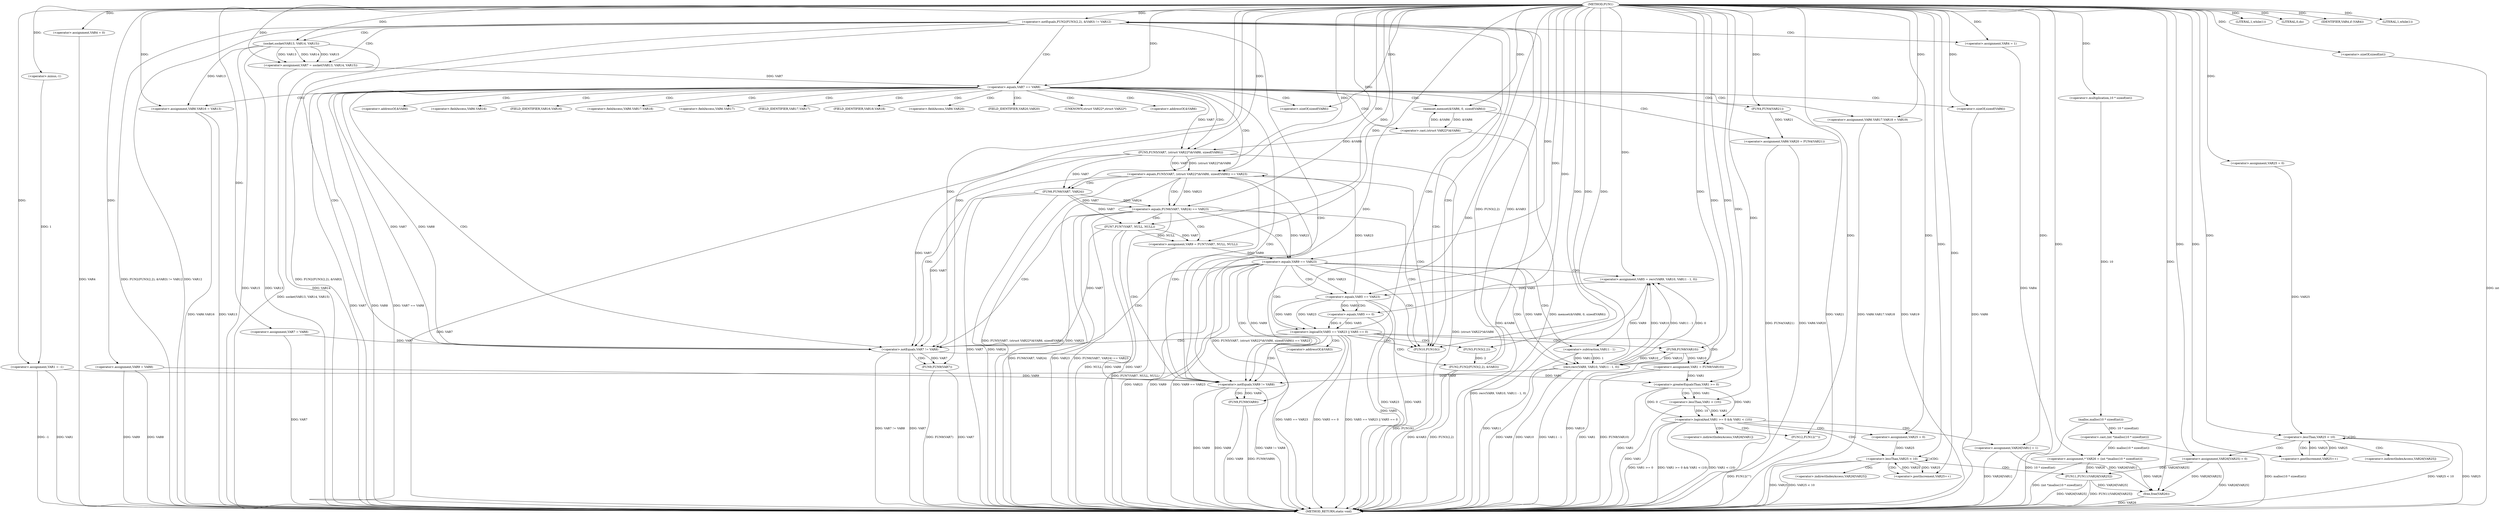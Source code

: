 digraph FUN1 {  
"1000100" [label = "(METHOD,FUN1)" ]
"1000320" [label = "(METHOD_RETURN,static void)" ]
"1000103" [label = "(<operator>.assignment,VAR1 = -1)" ]
"1000105" [label = "(<operator>.minus,-1)" ]
"1000108" [label = "(LITERAL,1,while(1))" ]
"1000113" [label = "(<operator>.assignment,VAR4 = 0)" ]
"1000119" [label = "(<operator>.assignment,VAR7 = VAR8)" ]
"1000123" [label = "(<operator>.assignment,VAR9 = VAR8)" ]
"1000130" [label = "(<operator>.notEquals,FUN2(FUN3(2,2), &VAR3) != VAR12)" ]
"1000131" [label = "(FUN2,FUN2(FUN3(2,2), &VAR3))" ]
"1000132" [label = "(FUN3,FUN3(2,2))" ]
"1000140" [label = "(<operator>.assignment,VAR4 = 1)" ]
"1000143" [label = "(<operator>.assignment,VAR7 = socket(VAR13, VAR14, VAR15))" ]
"1000145" [label = "(socket,socket(VAR13, VAR14, VAR15))" ]
"1000150" [label = "(<operator>.equals,VAR7 == VAR8)" ]
"1000155" [label = "(memset,memset(&VAR6, 0, sizeof(VAR6)))" ]
"1000159" [label = "(<operator>.sizeOf,sizeof(VAR6))" ]
"1000161" [label = "(<operator>.assignment,VAR6.VAR16 = VAR13)" ]
"1000166" [label = "(<operator>.assignment,VAR6.VAR17.VAR18 = VAR19)" ]
"1000173" [label = "(<operator>.assignment,VAR6.VAR20 = FUN4(VAR21))" ]
"1000177" [label = "(FUN4,FUN4(VAR21))" ]
"1000180" [label = "(<operator>.equals,FUN5(VAR7, (struct VAR22*)&VAR6, sizeof(VAR6)) == VAR23)" ]
"1000181" [label = "(FUN5,FUN5(VAR7, (struct VAR22*)&VAR6, sizeof(VAR6)))" ]
"1000183" [label = "(<operator>.cast,(struct VAR22*)&VAR6)" ]
"1000187" [label = "(<operator>.sizeOf,sizeof(VAR6))" ]
"1000193" [label = "(<operator>.equals,FUN6(VAR7, VAR24) == VAR23)" ]
"1000194" [label = "(FUN6,FUN6(VAR7, VAR24))" ]
"1000200" [label = "(<operator>.assignment,VAR9 = FUN7(VAR7, NULL, NULL))" ]
"1000202" [label = "(FUN7,FUN7(VAR7, NULL, NULL))" ]
"1000207" [label = "(<operator>.equals,VAR9 == VAR23)" ]
"1000212" [label = "(<operator>.assignment,VAR5 = recv(VAR9, VAR10, VAR11 - 1, 0))" ]
"1000214" [label = "(recv,recv(VAR9, VAR10, VAR11 - 1, 0))" ]
"1000217" [label = "(<operator>.subtraction,VAR11 - 1)" ]
"1000222" [label = "(<operator>.logicalOr,VAR5 == VAR23 || VAR5 == 0)" ]
"1000223" [label = "(<operator>.equals,VAR5 == VAR23)" ]
"1000226" [label = "(<operator>.equals,VAR5 == 0)" ]
"1000231" [label = "(<operator>.assignment,VAR1 = FUN8(VAR10))" ]
"1000233" [label = "(FUN8,FUN8(VAR10))" ]
"1000235" [label = "(LITERAL,0,do)" ]
"1000237" [label = "(<operator>.notEquals,VAR7 != VAR8)" ]
"1000241" [label = "(FUN9,FUN9(VAR7))" ]
"1000244" [label = "(<operator>.notEquals,VAR9 != VAR8)" ]
"1000248" [label = "(FUN9,FUN9(VAR9))" ]
"1000251" [label = "(IDENTIFIER,VAR4,if (VAR4))" ]
"1000253" [label = "(FUN10,FUN10())" ]
"1000256" [label = "(LITERAL,1,while(1))" ]
"1000261" [label = "(<operator>.assignment,* VAR26 = (int *)malloc(10 * sizeof(int)))" ]
"1000263" [label = "(<operator>.cast,(int *)malloc(10 * sizeof(int)))" ]
"1000265" [label = "(malloc,malloc(10 * sizeof(int)))" ]
"1000266" [label = "(<operator>.multiplication,10 * sizeof(int))" ]
"1000268" [label = "(<operator>.sizeOf,sizeof(int))" ]
"1000271" [label = "(<operator>.assignment,VAR25 = 0)" ]
"1000274" [label = "(<operator>.lessThan,VAR25 < 10)" ]
"1000277" [label = "(<operator>.postIncrement,VAR25++)" ]
"1000280" [label = "(<operator>.assignment,VAR26[VAR25] = 0)" ]
"1000286" [label = "(<operator>.logicalAnd,VAR1 >= 0 && VAR1 < (10))" ]
"1000287" [label = "(<operator>.greaterEqualsThan,VAR1 >= 0)" ]
"1000290" [label = "(<operator>.lessThan,VAR1 < (10))" ]
"1000294" [label = "(<operator>.assignment,VAR26[VAR1] = 1)" ]
"1000300" [label = "(<operator>.assignment,VAR25 = 0)" ]
"1000303" [label = "(<operator>.lessThan,VAR25 < 10)" ]
"1000306" [label = "(<operator>.postIncrement,VAR25++)" ]
"1000309" [label = "(FUN11,FUN11(VAR26[VAR25]))" ]
"1000315" [label = "(FUN12,FUN12(\"\"))" ]
"1000317" [label = "(free,free(VAR26))" ]
"1000135" [label = "(<operator>.addressOf,&VAR3)" ]
"1000156" [label = "(<operator>.addressOf,&VAR6)" ]
"1000162" [label = "(<operator>.fieldAccess,VAR6.VAR16)" ]
"1000164" [label = "(FIELD_IDENTIFIER,VAR16,VAR16)" ]
"1000167" [label = "(<operator>.fieldAccess,VAR6.VAR17.VAR18)" ]
"1000168" [label = "(<operator>.fieldAccess,VAR6.VAR17)" ]
"1000170" [label = "(FIELD_IDENTIFIER,VAR17,VAR17)" ]
"1000171" [label = "(FIELD_IDENTIFIER,VAR18,VAR18)" ]
"1000174" [label = "(<operator>.fieldAccess,VAR6.VAR20)" ]
"1000176" [label = "(FIELD_IDENTIFIER,VAR20,VAR20)" ]
"1000184" [label = "(UNKNOWN,struct VAR22*,struct VAR22*)" ]
"1000185" [label = "(<operator>.addressOf,&VAR6)" ]
"1000281" [label = "(<operator>.indirectIndexAccess,VAR26[VAR25])" ]
"1000295" [label = "(<operator>.indirectIndexAccess,VAR26[VAR1])" ]
"1000310" [label = "(<operator>.indirectIndexAccess,VAR26[VAR25])" ]
  "1000183" -> "1000320"  [ label = "DDG: &VAR6"] 
  "1000180" -> "1000320"  [ label = "DDG: FUN5(VAR7, (struct VAR22*)&VAR6, sizeof(VAR6))"] 
  "1000181" -> "1000320"  [ label = "DDG: VAR7"] 
  "1000248" -> "1000320"  [ label = "DDG: FUN9(VAR9)"] 
  "1000309" -> "1000320"  [ label = "DDG: VAR26[VAR25]"] 
  "1000187" -> "1000320"  [ label = "DDG: VAR6"] 
  "1000177" -> "1000320"  [ label = "DDG: VAR21"] 
  "1000130" -> "1000320"  [ label = "DDG: FUN2(FUN3(2,2), &VAR3) != VAR12"] 
  "1000286" -> "1000320"  [ label = "DDG: VAR1 >= 0 && VAR1 < (10)"] 
  "1000309" -> "1000320"  [ label = "DDG: FUN11(VAR26[VAR25])"] 
  "1000290" -> "1000320"  [ label = "DDG: VAR1"] 
  "1000166" -> "1000320"  [ label = "DDG: VAR19"] 
  "1000223" -> "1000320"  [ label = "DDG: VAR23"] 
  "1000123" -> "1000320"  [ label = "DDG: VAR8"] 
  "1000193" -> "1000320"  [ label = "DDG: FUN6(VAR7, VAR24)"] 
  "1000226" -> "1000320"  [ label = "DDG: VAR5"] 
  "1000222" -> "1000320"  [ label = "DDG: VAR5 == VAR23"] 
  "1000237" -> "1000320"  [ label = "DDG: VAR7 != VAR8"] 
  "1000207" -> "1000320"  [ label = "DDG: VAR23"] 
  "1000315" -> "1000320"  [ label = "DDG: FUN12(\"\")"] 
  "1000150" -> "1000320"  [ label = "DDG: VAR7"] 
  "1000274" -> "1000320"  [ label = "DDG: VAR25"] 
  "1000231" -> "1000320"  [ label = "DDG: FUN8(VAR10)"] 
  "1000253" -> "1000320"  [ label = "DDG: FUN10()"] 
  "1000286" -> "1000320"  [ label = "DDG: VAR1 < (10)"] 
  "1000303" -> "1000320"  [ label = "DDG: VAR25"] 
  "1000317" -> "1000320"  [ label = "DDG: VAR26"] 
  "1000214" -> "1000320"  [ label = "DDG: VAR10"] 
  "1000286" -> "1000320"  [ label = "DDG: VAR1 >= 0"] 
  "1000103" -> "1000320"  [ label = "DDG: VAR1"] 
  "1000303" -> "1000320"  [ label = "DDG: VAR25 < 10"] 
  "1000103" -> "1000320"  [ label = "DDG: -1"] 
  "1000222" -> "1000320"  [ label = "DDG: VAR5 == 0"] 
  "1000214" -> "1000320"  [ label = "DDG: VAR11 - 1"] 
  "1000212" -> "1000320"  [ label = "DDG: recv(VAR9, VAR10, VAR11 - 1, 0)"] 
  "1000180" -> "1000320"  [ label = "DDG: VAR23"] 
  "1000237" -> "1000320"  [ label = "DDG: VAR7"] 
  "1000113" -> "1000320"  [ label = "DDG: VAR4"] 
  "1000131" -> "1000320"  [ label = "DDG: FUN3(2,2)"] 
  "1000140" -> "1000320"  [ label = "DDG: VAR4"] 
  "1000194" -> "1000320"  [ label = "DDG: VAR7"] 
  "1000150" -> "1000320"  [ label = "DDG: VAR8"] 
  "1000263" -> "1000320"  [ label = "DDG: malloc(10 * sizeof(int))"] 
  "1000268" -> "1000320"  [ label = "DDG: int"] 
  "1000155" -> "1000320"  [ label = "DDG: memset(&VAR6, 0, sizeof(VAR6))"] 
  "1000166" -> "1000320"  [ label = "DDG: VAR6.VAR17.VAR18"] 
  "1000274" -> "1000320"  [ label = "DDG: VAR25 < 10"] 
  "1000261" -> "1000320"  [ label = "DDG: (int *)malloc(10 * sizeof(int))"] 
  "1000180" -> "1000320"  [ label = "DDG: FUN5(VAR7, (struct VAR22*)&VAR6, sizeof(VAR6)) == VAR23"] 
  "1000217" -> "1000320"  [ label = "DDG: VAR11"] 
  "1000202" -> "1000320"  [ label = "DDG: VAR7"] 
  "1000222" -> "1000320"  [ label = "DDG: VAR5 == VAR23 || VAR5 == 0"] 
  "1000207" -> "1000320"  [ label = "DDG: VAR9"] 
  "1000145" -> "1000320"  [ label = "DDG: VAR15"] 
  "1000207" -> "1000320"  [ label = "DDG: VAR9 == VAR23"] 
  "1000265" -> "1000320"  [ label = "DDG: 10 * sizeof(int)"] 
  "1000294" -> "1000320"  [ label = "DDG: VAR26[VAR1]"] 
  "1000193" -> "1000320"  [ label = "DDG: VAR23"] 
  "1000231" -> "1000320"  [ label = "DDG: VAR1"] 
  "1000131" -> "1000320"  [ label = "DDG: &VAR3"] 
  "1000193" -> "1000320"  [ label = "DDG: FUN6(VAR7, VAR24) == VAR23"] 
  "1000280" -> "1000320"  [ label = "DDG: VAR26[VAR25]"] 
  "1000119" -> "1000320"  [ label = "DDG: VAR7"] 
  "1000233" -> "1000320"  [ label = "DDG: VAR10"] 
  "1000241" -> "1000320"  [ label = "DDG: VAR7"] 
  "1000143" -> "1000320"  [ label = "DDG: socket(VAR13, VAR14, VAR15)"] 
  "1000287" -> "1000320"  [ label = "DDG: VAR1"] 
  "1000214" -> "1000320"  [ label = "DDG: VAR9"] 
  "1000173" -> "1000320"  [ label = "DDG: FUN4(VAR21)"] 
  "1000244" -> "1000320"  [ label = "DDG: VAR9 != VAR8"] 
  "1000150" -> "1000320"  [ label = "DDG: VAR7 == VAR8"] 
  "1000202" -> "1000320"  [ label = "DDG: NULL"] 
  "1000244" -> "1000320"  [ label = "DDG: VAR9"] 
  "1000194" -> "1000320"  [ label = "DDG: VAR24"] 
  "1000161" -> "1000320"  [ label = "DDG: VAR6.VAR16"] 
  "1000244" -> "1000320"  [ label = "DDG: VAR8"] 
  "1000145" -> "1000320"  [ label = "DDG: VAR13"] 
  "1000241" -> "1000320"  [ label = "DDG: FUN9(VAR7)"] 
  "1000145" -> "1000320"  [ label = "DDG: VAR14"] 
  "1000181" -> "1000320"  [ label = "DDG: (struct VAR22*)&VAR6"] 
  "1000173" -> "1000320"  [ label = "DDG: VAR6.VAR20"] 
  "1000130" -> "1000320"  [ label = "DDG: VAR12"] 
  "1000248" -> "1000320"  [ label = "DDG: VAR9"] 
  "1000223" -> "1000320"  [ label = "DDG: VAR5"] 
  "1000123" -> "1000320"  [ label = "DDG: VAR9"] 
  "1000161" -> "1000320"  [ label = "DDG: VAR13"] 
  "1000130" -> "1000320"  [ label = "DDG: FUN2(FUN3(2,2), &VAR3)"] 
  "1000200" -> "1000320"  [ label = "DDG: FUN7(VAR7, NULL, NULL)"] 
  "1000105" -> "1000103"  [ label = "DDG: 1"] 
  "1000100" -> "1000103"  [ label = "DDG: "] 
  "1000100" -> "1000105"  [ label = "DDG: "] 
  "1000100" -> "1000108"  [ label = "DDG: "] 
  "1000100" -> "1000113"  [ label = "DDG: "] 
  "1000100" -> "1000119"  [ label = "DDG: "] 
  "1000100" -> "1000123"  [ label = "DDG: "] 
  "1000131" -> "1000130"  [ label = "DDG: FUN3(2,2)"] 
  "1000131" -> "1000130"  [ label = "DDG: &VAR3"] 
  "1000132" -> "1000131"  [ label = "DDG: 2"] 
  "1000100" -> "1000132"  [ label = "DDG: "] 
  "1000100" -> "1000130"  [ label = "DDG: "] 
  "1000100" -> "1000140"  [ label = "DDG: "] 
  "1000145" -> "1000143"  [ label = "DDG: VAR13"] 
  "1000145" -> "1000143"  [ label = "DDG: VAR14"] 
  "1000145" -> "1000143"  [ label = "DDG: VAR15"] 
  "1000100" -> "1000143"  [ label = "DDG: "] 
  "1000100" -> "1000145"  [ label = "DDG: "] 
  "1000143" -> "1000150"  [ label = "DDG: VAR7"] 
  "1000100" -> "1000150"  [ label = "DDG: "] 
  "1000183" -> "1000155"  [ label = "DDG: &VAR6"] 
  "1000100" -> "1000155"  [ label = "DDG: "] 
  "1000100" -> "1000159"  [ label = "DDG: "] 
  "1000145" -> "1000161"  [ label = "DDG: VAR13"] 
  "1000100" -> "1000161"  [ label = "DDG: "] 
  "1000100" -> "1000166"  [ label = "DDG: "] 
  "1000177" -> "1000173"  [ label = "DDG: VAR21"] 
  "1000100" -> "1000177"  [ label = "DDG: "] 
  "1000181" -> "1000180"  [ label = "DDG: VAR7"] 
  "1000181" -> "1000180"  [ label = "DDG: (struct VAR22*)&VAR6"] 
  "1000150" -> "1000181"  [ label = "DDG: VAR7"] 
  "1000100" -> "1000181"  [ label = "DDG: "] 
  "1000183" -> "1000181"  [ label = "DDG: &VAR6"] 
  "1000155" -> "1000183"  [ label = "DDG: &VAR6"] 
  "1000100" -> "1000187"  [ label = "DDG: "] 
  "1000223" -> "1000180"  [ label = "DDG: VAR23"] 
  "1000100" -> "1000180"  [ label = "DDG: "] 
  "1000194" -> "1000193"  [ label = "DDG: VAR7"] 
  "1000194" -> "1000193"  [ label = "DDG: VAR24"] 
  "1000181" -> "1000194"  [ label = "DDG: VAR7"] 
  "1000100" -> "1000194"  [ label = "DDG: "] 
  "1000180" -> "1000193"  [ label = "DDG: VAR23"] 
  "1000100" -> "1000193"  [ label = "DDG: "] 
  "1000202" -> "1000200"  [ label = "DDG: VAR7"] 
  "1000202" -> "1000200"  [ label = "DDG: NULL"] 
  "1000100" -> "1000200"  [ label = "DDG: "] 
  "1000194" -> "1000202"  [ label = "DDG: VAR7"] 
  "1000100" -> "1000202"  [ label = "DDG: "] 
  "1000200" -> "1000207"  [ label = "DDG: VAR9"] 
  "1000100" -> "1000207"  [ label = "DDG: "] 
  "1000193" -> "1000207"  [ label = "DDG: VAR23"] 
  "1000214" -> "1000212"  [ label = "DDG: VAR9"] 
  "1000214" -> "1000212"  [ label = "DDG: VAR10"] 
  "1000214" -> "1000212"  [ label = "DDG: VAR11 - 1"] 
  "1000214" -> "1000212"  [ label = "DDG: 0"] 
  "1000100" -> "1000212"  [ label = "DDG: "] 
  "1000207" -> "1000214"  [ label = "DDG: VAR9"] 
  "1000100" -> "1000214"  [ label = "DDG: "] 
  "1000233" -> "1000214"  [ label = "DDG: VAR10"] 
  "1000217" -> "1000214"  [ label = "DDG: VAR11"] 
  "1000217" -> "1000214"  [ label = "DDG: 1"] 
  "1000100" -> "1000217"  [ label = "DDG: "] 
  "1000223" -> "1000222"  [ label = "DDG: VAR5"] 
  "1000223" -> "1000222"  [ label = "DDG: VAR23"] 
  "1000212" -> "1000223"  [ label = "DDG: VAR5"] 
  "1000100" -> "1000223"  [ label = "DDG: "] 
  "1000207" -> "1000223"  [ label = "DDG: VAR23"] 
  "1000226" -> "1000222"  [ label = "DDG: VAR5"] 
  "1000226" -> "1000222"  [ label = "DDG: 0"] 
  "1000223" -> "1000226"  [ label = "DDG: VAR5"] 
  "1000100" -> "1000226"  [ label = "DDG: "] 
  "1000233" -> "1000231"  [ label = "DDG: VAR10"] 
  "1000100" -> "1000231"  [ label = "DDG: "] 
  "1000214" -> "1000233"  [ label = "DDG: VAR10"] 
  "1000100" -> "1000233"  [ label = "DDG: "] 
  "1000100" -> "1000235"  [ label = "DDG: "] 
  "1000181" -> "1000237"  [ label = "DDG: VAR7"] 
  "1000150" -> "1000237"  [ label = "DDG: VAR7"] 
  "1000194" -> "1000237"  [ label = "DDG: VAR7"] 
  "1000202" -> "1000237"  [ label = "DDG: VAR7"] 
  "1000119" -> "1000237"  [ label = "DDG: VAR7"] 
  "1000100" -> "1000237"  [ label = "DDG: "] 
  "1000150" -> "1000237"  [ label = "DDG: VAR8"] 
  "1000237" -> "1000241"  [ label = "DDG: VAR7"] 
  "1000100" -> "1000241"  [ label = "DDG: "] 
  "1000207" -> "1000244"  [ label = "DDG: VAR9"] 
  "1000214" -> "1000244"  [ label = "DDG: VAR9"] 
  "1000123" -> "1000244"  [ label = "DDG: VAR9"] 
  "1000100" -> "1000244"  [ label = "DDG: "] 
  "1000237" -> "1000244"  [ label = "DDG: VAR8"] 
  "1000244" -> "1000248"  [ label = "DDG: VAR9"] 
  "1000100" -> "1000248"  [ label = "DDG: "] 
  "1000100" -> "1000251"  [ label = "DDG: "] 
  "1000100" -> "1000253"  [ label = "DDG: "] 
  "1000100" -> "1000256"  [ label = "DDG: "] 
  "1000263" -> "1000261"  [ label = "DDG: malloc(10 * sizeof(int))"] 
  "1000100" -> "1000261"  [ label = "DDG: "] 
  "1000265" -> "1000263"  [ label = "DDG: 10 * sizeof(int)"] 
  "1000266" -> "1000265"  [ label = "DDG: 10"] 
  "1000100" -> "1000266"  [ label = "DDG: "] 
  "1000100" -> "1000268"  [ label = "DDG: "] 
  "1000100" -> "1000271"  [ label = "DDG: "] 
  "1000277" -> "1000274"  [ label = "DDG: VAR25"] 
  "1000271" -> "1000274"  [ label = "DDG: VAR25"] 
  "1000100" -> "1000274"  [ label = "DDG: "] 
  "1000274" -> "1000277"  [ label = "DDG: VAR25"] 
  "1000100" -> "1000277"  [ label = "DDG: "] 
  "1000100" -> "1000280"  [ label = "DDG: "] 
  "1000287" -> "1000286"  [ label = "DDG: VAR1"] 
  "1000287" -> "1000286"  [ label = "DDG: 0"] 
  "1000103" -> "1000287"  [ label = "DDG: VAR1"] 
  "1000231" -> "1000287"  [ label = "DDG: VAR1"] 
  "1000100" -> "1000287"  [ label = "DDG: "] 
  "1000290" -> "1000286"  [ label = "DDG: VAR1"] 
  "1000290" -> "1000286"  [ label = "DDG: 10"] 
  "1000287" -> "1000290"  [ label = "DDG: VAR1"] 
  "1000100" -> "1000290"  [ label = "DDG: "] 
  "1000100" -> "1000294"  [ label = "DDG: "] 
  "1000100" -> "1000300"  [ label = "DDG: "] 
  "1000306" -> "1000303"  [ label = "DDG: VAR25"] 
  "1000300" -> "1000303"  [ label = "DDG: VAR25"] 
  "1000100" -> "1000303"  [ label = "DDG: "] 
  "1000303" -> "1000306"  [ label = "DDG: VAR25"] 
  "1000100" -> "1000306"  [ label = "DDG: "] 
  "1000261" -> "1000309"  [ label = "DDG: VAR26"] 
  "1000280" -> "1000309"  [ label = "DDG: VAR26[VAR25]"] 
  "1000100" -> "1000315"  [ label = "DDG: "] 
  "1000309" -> "1000317"  [ label = "DDG: VAR26[VAR25]"] 
  "1000261" -> "1000317"  [ label = "DDG: VAR26"] 
  "1000294" -> "1000317"  [ label = "DDG: VAR26[VAR1]"] 
  "1000280" -> "1000317"  [ label = "DDG: VAR26[VAR25]"] 
  "1000100" -> "1000317"  [ label = "DDG: "] 
  "1000130" -> "1000150"  [ label = "CDG: "] 
  "1000130" -> "1000145"  [ label = "CDG: "] 
  "1000130" -> "1000143"  [ label = "CDG: "] 
  "1000130" -> "1000140"  [ label = "CDG: "] 
  "1000130" -> "1000244"  [ label = "CDG: "] 
  "1000130" -> "1000237"  [ label = "CDG: "] 
  "1000130" -> "1000253"  [ label = "CDG: "] 
  "1000150" -> "1000164"  [ label = "CDG: "] 
  "1000150" -> "1000174"  [ label = "CDG: "] 
  "1000150" -> "1000156"  [ label = "CDG: "] 
  "1000150" -> "1000161"  [ label = "CDG: "] 
  "1000150" -> "1000166"  [ label = "CDG: "] 
  "1000150" -> "1000180"  [ label = "CDG: "] 
  "1000150" -> "1000183"  [ label = "CDG: "] 
  "1000150" -> "1000167"  [ label = "CDG: "] 
  "1000150" -> "1000176"  [ label = "CDG: "] 
  "1000150" -> "1000187"  [ label = "CDG: "] 
  "1000150" -> "1000185"  [ label = "CDG: "] 
  "1000150" -> "1000168"  [ label = "CDG: "] 
  "1000150" -> "1000159"  [ label = "CDG: "] 
  "1000150" -> "1000173"  [ label = "CDG: "] 
  "1000150" -> "1000155"  [ label = "CDG: "] 
  "1000150" -> "1000170"  [ label = "CDG: "] 
  "1000150" -> "1000171"  [ label = "CDG: "] 
  "1000150" -> "1000184"  [ label = "CDG: "] 
  "1000150" -> "1000177"  [ label = "CDG: "] 
  "1000150" -> "1000162"  [ label = "CDG: "] 
  "1000150" -> "1000181"  [ label = "CDG: "] 
  "1000150" -> "1000244"  [ label = "CDG: "] 
  "1000150" -> "1000237"  [ label = "CDG: "] 
  "1000150" -> "1000253"  [ label = "CDG: "] 
  "1000180" -> "1000194"  [ label = "CDG: "] 
  "1000180" -> "1000193"  [ label = "CDG: "] 
  "1000180" -> "1000244"  [ label = "CDG: "] 
  "1000180" -> "1000237"  [ label = "CDG: "] 
  "1000180" -> "1000253"  [ label = "CDG: "] 
  "1000193" -> "1000200"  [ label = "CDG: "] 
  "1000193" -> "1000207"  [ label = "CDG: "] 
  "1000193" -> "1000202"  [ label = "CDG: "] 
  "1000193" -> "1000244"  [ label = "CDG: "] 
  "1000193" -> "1000237"  [ label = "CDG: "] 
  "1000193" -> "1000253"  [ label = "CDG: "] 
  "1000207" -> "1000222"  [ label = "CDG: "] 
  "1000207" -> "1000214"  [ label = "CDG: "] 
  "1000207" -> "1000217"  [ label = "CDG: "] 
  "1000207" -> "1000212"  [ label = "CDG: "] 
  "1000207" -> "1000223"  [ label = "CDG: "] 
  "1000207" -> "1000244"  [ label = "CDG: "] 
  "1000207" -> "1000237"  [ label = "CDG: "] 
  "1000207" -> "1000253"  [ label = "CDG: "] 
  "1000222" -> "1000233"  [ label = "CDG: "] 
  "1000222" -> "1000231"  [ label = "CDG: "] 
  "1000222" -> "1000244"  [ label = "CDG: "] 
  "1000222" -> "1000132"  [ label = "CDG: "] 
  "1000222" -> "1000130"  [ label = "CDG: "] 
  "1000222" -> "1000135"  [ label = "CDG: "] 
  "1000222" -> "1000131"  [ label = "CDG: "] 
  "1000222" -> "1000237"  [ label = "CDG: "] 
  "1000222" -> "1000253"  [ label = "CDG: "] 
  "1000223" -> "1000226"  [ label = "CDG: "] 
  "1000237" -> "1000241"  [ label = "CDG: "] 
  "1000244" -> "1000248"  [ label = "CDG: "] 
  "1000274" -> "1000274"  [ label = "CDG: "] 
  "1000274" -> "1000277"  [ label = "CDG: "] 
  "1000274" -> "1000281"  [ label = "CDG: "] 
  "1000274" -> "1000280"  [ label = "CDG: "] 
  "1000286" -> "1000294"  [ label = "CDG: "] 
  "1000286" -> "1000315"  [ label = "CDG: "] 
  "1000286" -> "1000300"  [ label = "CDG: "] 
  "1000286" -> "1000295"  [ label = "CDG: "] 
  "1000286" -> "1000303"  [ label = "CDG: "] 
  "1000287" -> "1000290"  [ label = "CDG: "] 
  "1000303" -> "1000310"  [ label = "CDG: "] 
  "1000303" -> "1000303"  [ label = "CDG: "] 
  "1000303" -> "1000306"  [ label = "CDG: "] 
  "1000303" -> "1000309"  [ label = "CDG: "] 
}
